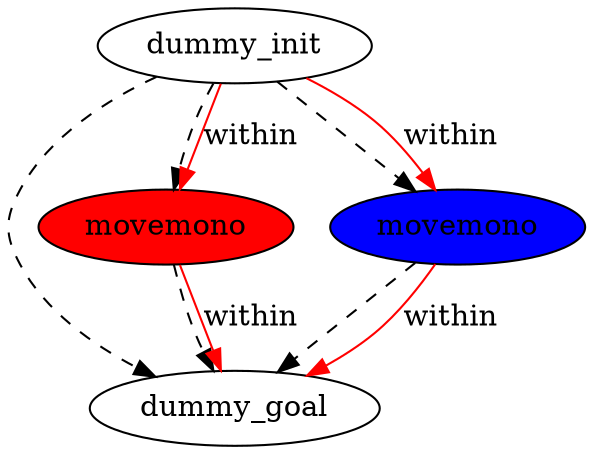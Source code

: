 digraph {
	"8da62b23-f2e9-1bc6-a036-31adde4c0dac" [label=dummy_init fillcolor=white style=filled]
	"a5cc005b-1919-4cce-12cd-153307b4625e" [label=dummy_goal fillcolor=white style=filled]
	"0140be56-a9e1-2344-e364-df61d92ef298" [label=movemono fillcolor=red style=filled]
	"27b01967-0530-d204-12fe-89f7529189c0" [label=movemono fillcolor=blue style=filled]
	"8da62b23-f2e9-1bc6-a036-31adde4c0dac" -> "27b01967-0530-d204-12fe-89f7529189c0" [color=black style=dashed]
	"0140be56-a9e1-2344-e364-df61d92ef298" -> "a5cc005b-1919-4cce-12cd-153307b4625e" [color=black style=dashed]
	"8da62b23-f2e9-1bc6-a036-31adde4c0dac" -> "0140be56-a9e1-2344-e364-df61d92ef298" [color=black style=dashed]
	"8da62b23-f2e9-1bc6-a036-31adde4c0dac" -> "a5cc005b-1919-4cce-12cd-153307b4625e" [color=black style=dashed]
	"27b01967-0530-d204-12fe-89f7529189c0" -> "a5cc005b-1919-4cce-12cd-153307b4625e" [color=black style=dashed]
	"8da62b23-f2e9-1bc6-a036-31adde4c0dac" -> "0140be56-a9e1-2344-e364-df61d92ef298" [label=within color=red]
	"8da62b23-f2e9-1bc6-a036-31adde4c0dac" -> "27b01967-0530-d204-12fe-89f7529189c0" [label=within color=red]
	"0140be56-a9e1-2344-e364-df61d92ef298" -> "a5cc005b-1919-4cce-12cd-153307b4625e" [label=within color=red]
	"27b01967-0530-d204-12fe-89f7529189c0" -> "a5cc005b-1919-4cce-12cd-153307b4625e" [label=within color=red]
}
